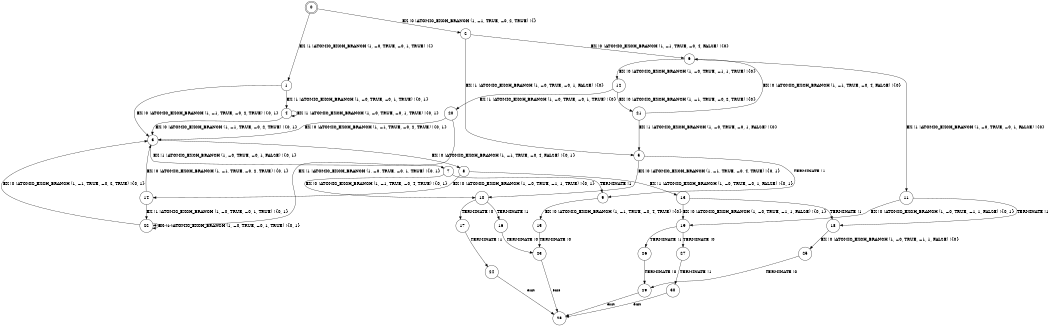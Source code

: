 digraph BCG {
size = "7, 10.5";
center = TRUE;
node [shape = circle];
0 [peripheries = 2];
0 -> 1 [label = "EX !1 !ATOMIC_EXCH_BRANCH (1, +0, TRUE, +0, 1, TRUE) !{}"];
0 -> 2 [label = "EX !0 !ATOMIC_EXCH_BRANCH (1, +1, TRUE, +0, 2, TRUE) !{}"];
1 -> 3 [label = "EX !0 !ATOMIC_EXCH_BRANCH (1, +1, TRUE, +0, 2, TRUE) !{0, 1}"];
1 -> 4 [label = "EX !1 !ATOMIC_EXCH_BRANCH (1, +0, TRUE, +0, 1, TRUE) !{0, 1}"];
2 -> 5 [label = "EX !1 !ATOMIC_EXCH_BRANCH (1, +0, TRUE, +0, 1, FALSE) !{0}"];
2 -> 6 [label = "EX !0 !ATOMIC_EXCH_BRANCH (1, +1, TRUE, +0, 4, FALSE) !{0}"];
3 -> 7 [label = "EX !1 !ATOMIC_EXCH_BRANCH (1, +0, TRUE, +0, 1, FALSE) !{0, 1}"];
3 -> 8 [label = "EX !0 !ATOMIC_EXCH_BRANCH (1, +1, TRUE, +0, 4, FALSE) !{0, 1}"];
4 -> 3 [label = "EX !0 !ATOMIC_EXCH_BRANCH (1, +1, TRUE, +0, 2, TRUE) !{0, 1}"];
4 -> 4 [label = "EX !1 !ATOMIC_EXCH_BRANCH (1, +0, TRUE, +0, 1, TRUE) !{0, 1}"];
5 -> 9 [label = "TERMINATE !1"];
5 -> 10 [label = "EX !0 !ATOMIC_EXCH_BRANCH (1, +1, TRUE, +0, 4, TRUE) !{0, 1}"];
6 -> 11 [label = "EX !1 !ATOMIC_EXCH_BRANCH (1, +0, TRUE, +0, 1, FALSE) !{0}"];
6 -> 12 [label = "EX !0 !ATOMIC_EXCH_BRANCH (1, +0, TRUE, +1, 1, TRUE) !{0}"];
7 -> 9 [label = "TERMINATE !1"];
7 -> 10 [label = "EX !0 !ATOMIC_EXCH_BRANCH (1, +1, TRUE, +0, 4, TRUE) !{0, 1}"];
8 -> 13 [label = "EX !1 !ATOMIC_EXCH_BRANCH (1, +0, TRUE, +0, 1, FALSE) !{0, 1}"];
8 -> 14 [label = "EX !0 !ATOMIC_EXCH_BRANCH (1, +0, TRUE, +1, 1, TRUE) !{0, 1}"];
9 -> 15 [label = "EX !0 !ATOMIC_EXCH_BRANCH (1, +1, TRUE, +0, 4, TRUE) !{0}"];
10 -> 16 [label = "TERMINATE !1"];
10 -> 17 [label = "TERMINATE !0"];
11 -> 18 [label = "TERMINATE !1"];
11 -> 19 [label = "EX !0 !ATOMIC_EXCH_BRANCH (1, +0, TRUE, +1, 1, FALSE) !{0, 1}"];
12 -> 20 [label = "EX !1 !ATOMIC_EXCH_BRANCH (1, +0, TRUE, +0, 1, TRUE) !{0}"];
12 -> 21 [label = "EX !0 !ATOMIC_EXCH_BRANCH (1, +1, TRUE, +0, 2, TRUE) !{0}"];
13 -> 18 [label = "TERMINATE !1"];
13 -> 19 [label = "EX !0 !ATOMIC_EXCH_BRANCH (1, +0, TRUE, +1, 1, FALSE) !{0, 1}"];
14 -> 22 [label = "EX !1 !ATOMIC_EXCH_BRANCH (1, +0, TRUE, +0, 1, TRUE) !{0, 1}"];
14 -> 3 [label = "EX !0 !ATOMIC_EXCH_BRANCH (1, +1, TRUE, +0, 2, TRUE) !{0, 1}"];
15 -> 23 [label = "TERMINATE !0"];
16 -> 23 [label = "TERMINATE !0"];
17 -> 24 [label = "TERMINATE !1"];
18 -> 25 [label = "EX !0 !ATOMIC_EXCH_BRANCH (1, +0, TRUE, +1, 1, FALSE) !{0}"];
19 -> 26 [label = "TERMINATE !1"];
19 -> 27 [label = "TERMINATE !0"];
20 -> 22 [label = "EX !1 !ATOMIC_EXCH_BRANCH (1, +0, TRUE, +0, 1, TRUE) !{0, 1}"];
20 -> 3 [label = "EX !0 !ATOMIC_EXCH_BRANCH (1, +1, TRUE, +0, 2, TRUE) !{0, 1}"];
21 -> 5 [label = "EX !1 !ATOMIC_EXCH_BRANCH (1, +0, TRUE, +0, 1, FALSE) !{0}"];
21 -> 6 [label = "EX !0 !ATOMIC_EXCH_BRANCH (1, +1, TRUE, +0, 4, FALSE) !{0}"];
22 -> 22 [label = "EX !1 !ATOMIC_EXCH_BRANCH (1, +0, TRUE, +0, 1, TRUE) !{0, 1}"];
22 -> 3 [label = "EX !0 !ATOMIC_EXCH_BRANCH (1, +1, TRUE, +0, 2, TRUE) !{0, 1}"];
23 -> 28 [label = "exit"];
24 -> 28 [label = "exit"];
25 -> 29 [label = "TERMINATE !0"];
26 -> 29 [label = "TERMINATE !0"];
27 -> 30 [label = "TERMINATE !1"];
29 -> 28 [label = "exit"];
30 -> 28 [label = "exit"];
}
